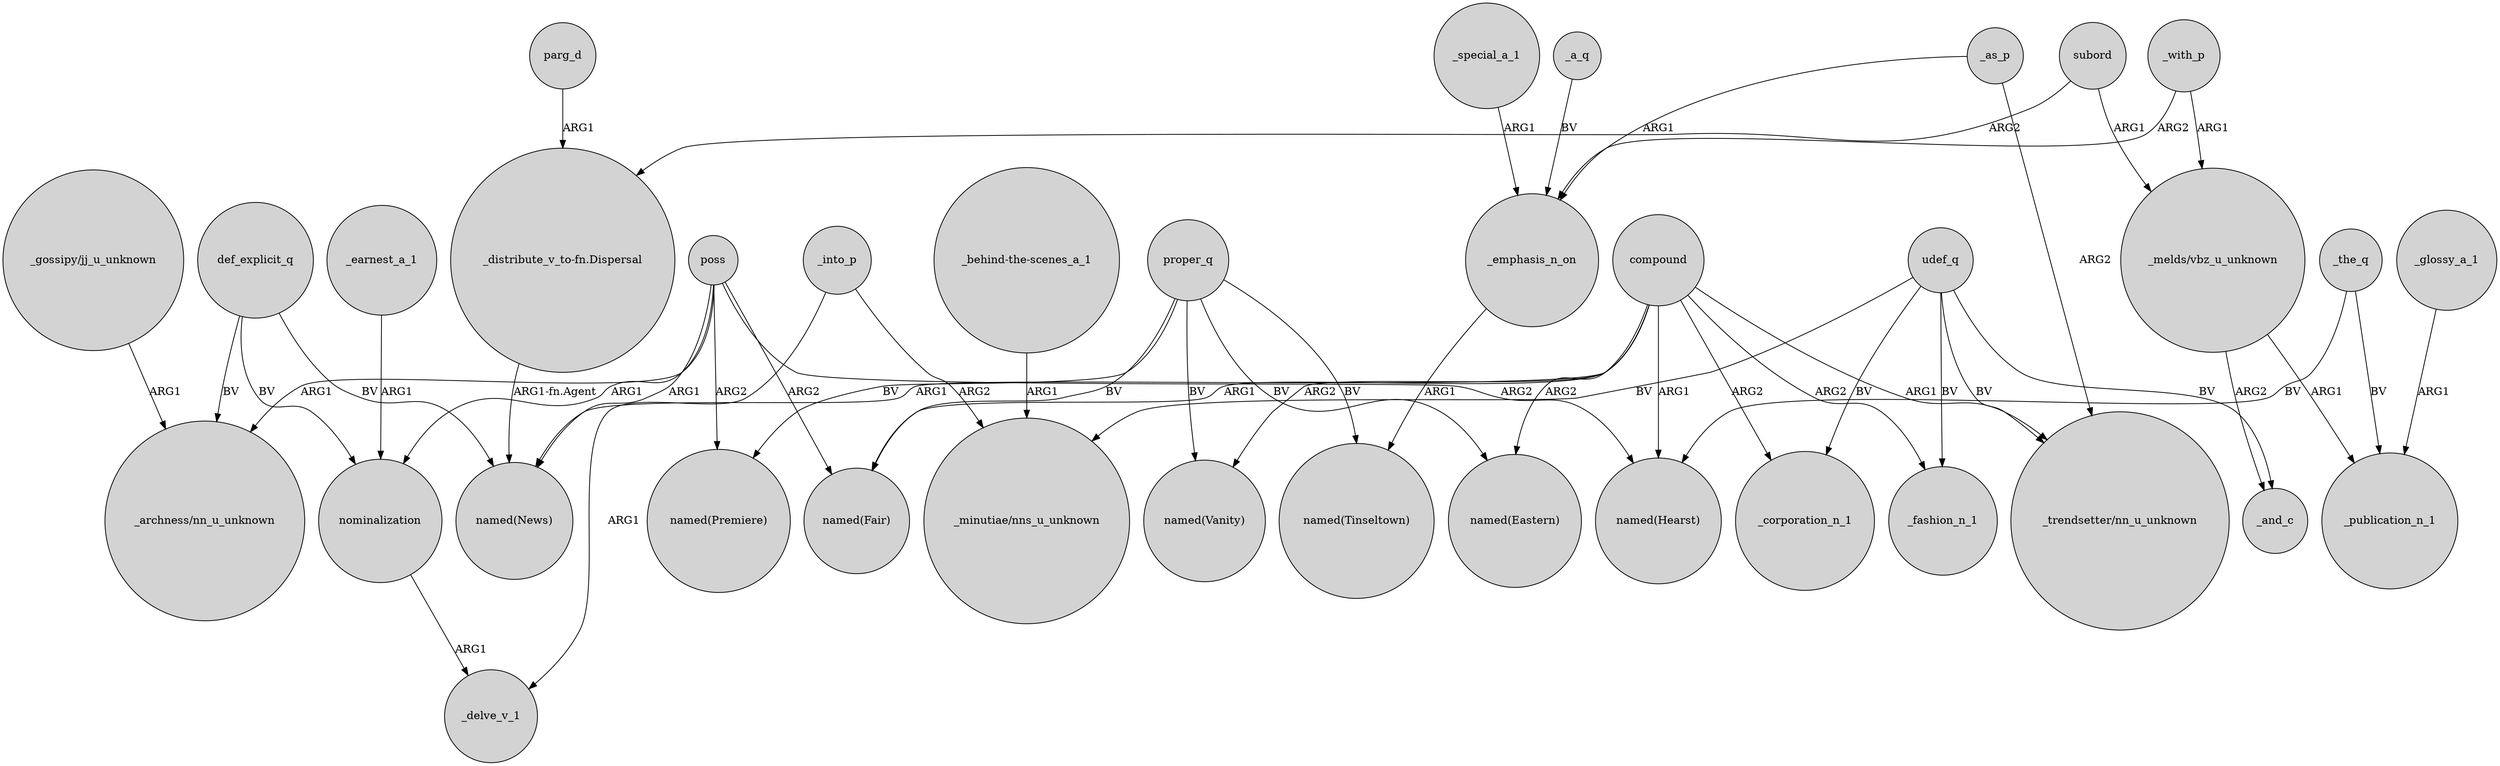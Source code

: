 digraph {
	node [shape=circle style=filled]
	compound -> "named(News)" [label=ARG1]
	poss -> "_archness/nn_u_unknown" [label=ARG1]
	proper_q -> "named(Tinseltown)" [label=BV]
	poss -> "named(Hearst)" [label=ARG2]
	_the_q -> _publication_n_1 [label=BV]
	_into_p -> _delve_v_1 [label=ARG1]
	parg_d -> "_distribute_v_to-fn.Dispersal" [label=ARG1]
	compound -> "named(Vanity)" [label=ARG2]
	compound -> "named(Hearst)" [label=ARG1]
	proper_q -> "named(Vanity)" [label=BV]
	_as_p -> "_trendsetter/nn_u_unknown" [label=ARG2]
	"_melds/vbz_u_unknown" -> _publication_n_1 [label=ARG1]
	subord -> "_distribute_v_to-fn.Dispersal" [label=ARG2]
	compound -> _corporation_n_1 [label=ARG2]
	udef_q -> "_trendsetter/nn_u_unknown" [label=BV]
	compound -> "named(Eastern)" [label=ARG2]
	_a_q -> _emphasis_n_on [label=BV]
	subord -> "_melds/vbz_u_unknown" [label=ARG1]
	_glossy_a_1 -> _publication_n_1 [label=ARG1]
	proper_q -> "named(Eastern)" [label=BV]
	proper_q -> "named(Fair)" [label=BV]
	poss -> nominalization [label=ARG1]
	udef_q -> "_minutiae/nns_u_unknown" [label=BV]
	compound -> "_trendsetter/nn_u_unknown" [label=ARG1]
	udef_q -> _corporation_n_1 [label=BV]
	nominalization -> _delve_v_1 [label=ARG1]
	poss -> "named(News)" [label=ARG1]
	_emphasis_n_on -> "named(Tinseltown)" [label=ARG1]
	poss -> "named(Premiere)" [label=ARG2]
	_with_p -> _emphasis_n_on [label=ARG2]
	_earnest_a_1 -> nominalization [label=ARG1]
	"_distribute_v_to-fn.Dispersal" -> "named(News)" [label="ARG1-fn.Agent"]
	def_explicit_q -> "_archness/nn_u_unknown" [label=BV]
	_as_p -> _emphasis_n_on [label=ARG1]
	_the_q -> "named(Hearst)" [label=BV]
	_special_a_1 -> _emphasis_n_on [label=ARG1]
	poss -> "named(Fair)" [label=ARG2]
	compound -> "named(Fair)" [label=ARG1]
	def_explicit_q -> "named(News)" [label=BV]
	def_explicit_q -> nominalization [label=BV]
	"_gossipy/jj_u_unknown" -> "_archness/nn_u_unknown" [label=ARG1]
	_into_p -> "_minutiae/nns_u_unknown" [label=ARG2]
	udef_q -> _fashion_n_1 [label=BV]
	"_melds/vbz_u_unknown" -> _and_c [label=ARG2]
	proper_q -> "named(Premiere)" [label=BV]
	udef_q -> _and_c [label=BV]
	compound -> _fashion_n_1 [label=ARG2]
	_with_p -> "_melds/vbz_u_unknown" [label=ARG1]
	"_behind-the-scenes_a_1" -> "_minutiae/nns_u_unknown" [label=ARG1]
}

